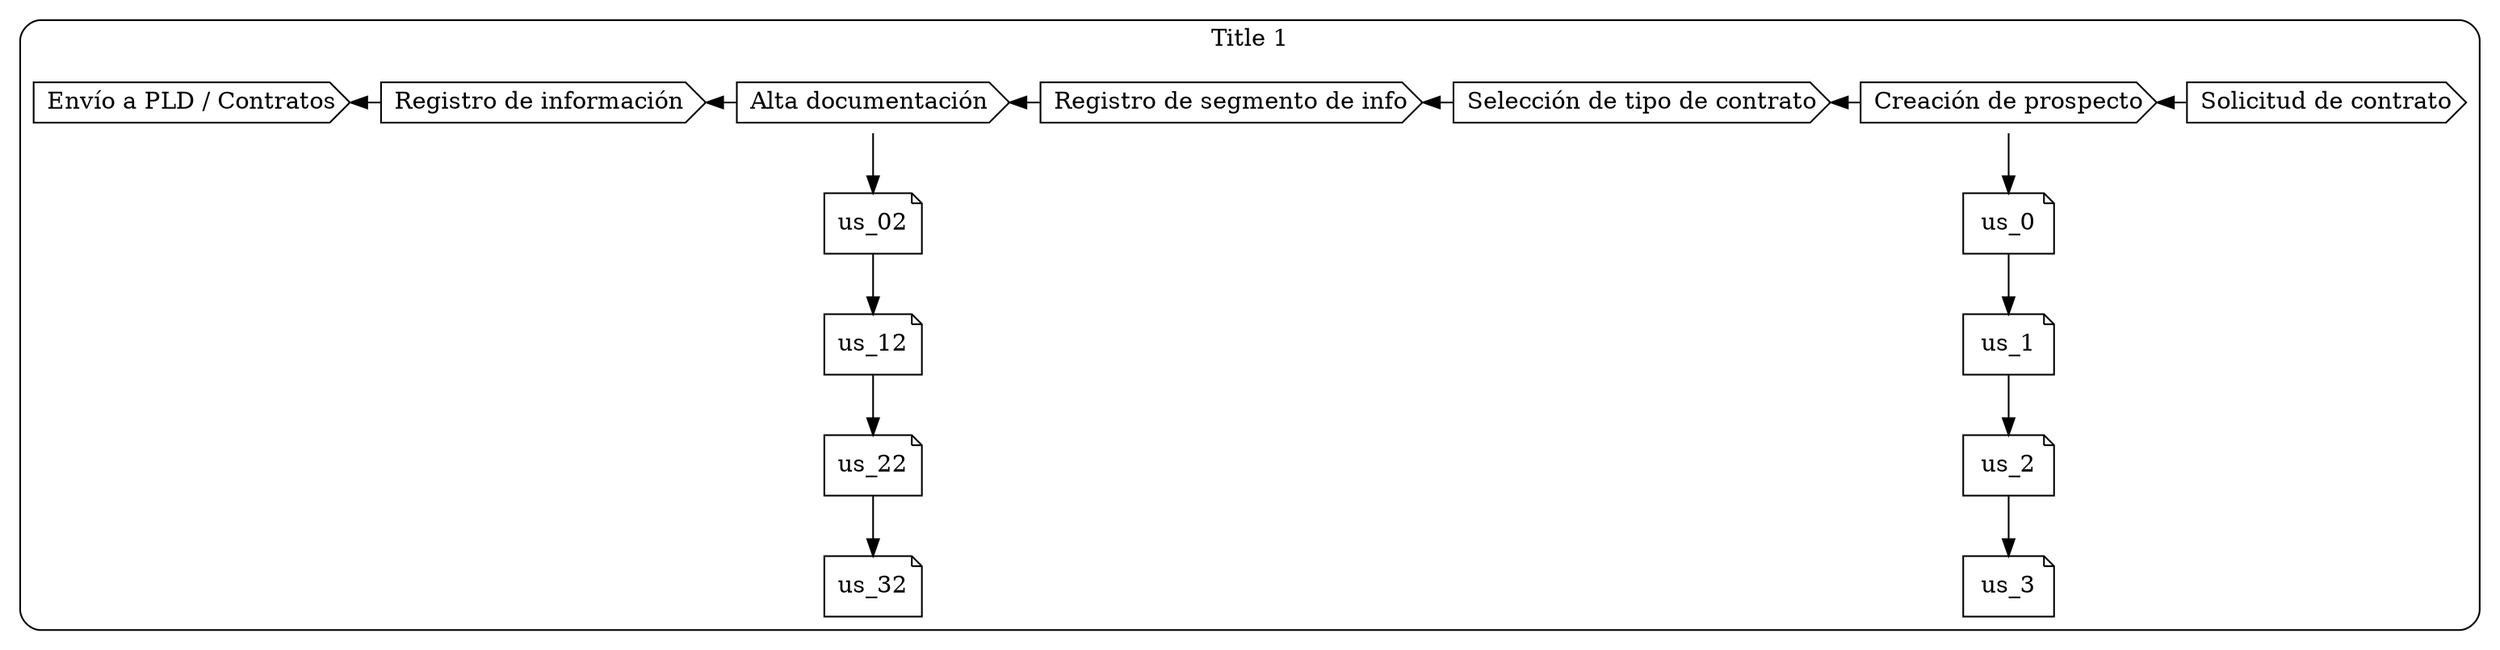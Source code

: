 // US Process model relationships
digraph G {
    graph [rankdir = TB;];
    subgraph "cluster t1" {
        label = "Title 1";
        style = rounded;
        PROC_0 [label = "Solicitud de contrato";shape = cds;];
        PROC_1 [label = "Creación de prospecto";shape = cds;];
        us_0 [label = us_0;shape = note;];
        us_1 [label = us_1;shape = note;];
        us_0 -> us_1 [constraint = true;];
        us_2 [label = us_2;shape = note;];
        us_1 -> us_2 [constraint = true;];
        us_3 [label = us_3;shape = note;];
        us_2 -> us_3 [constraint = true;];
        PROC_1 -> us_0 [constraint = true;];
        PROC_0 -> PROC_1 [constraint = false;];
        PROC_2 [label = "Selección de tipo de contrato";shape = cds;];
        PROC_1 -> PROC_2 [constraint = false;];
        PROC_3 [label = "Registro de segmento de info";shape = cds;];
        PROC_2 -> PROC_3 [constraint = false;];
        PROC_4 [label = "Alta documentación ";shape = cds;];
        us_02 [label = us_02;shape = note;];
        us_12 [label = us_12;shape = note;];
        us_02 -> us_12 [constraint = true;];
        us_22 [label = us_22;shape = note;];
        us_12 -> us_22 [constraint = true;];
        us_32 [label = us_32;shape = note;];
        us_22 -> us_32 [constraint = true;];
        PROC_4 -> us_02 [constraint = true;];
        PROC_3 -> PROC_4 [constraint = false;];
        PROC_5 [label = "Registro de información ";shape = cds;];
        PROC_4 -> PROC_5 [constraint = false;];
        PROC_6 [label = "Envío a PLD / Contratos";shape = cds;];
        PROC_5 -> PROC_6 [constraint = false;];
    }
}